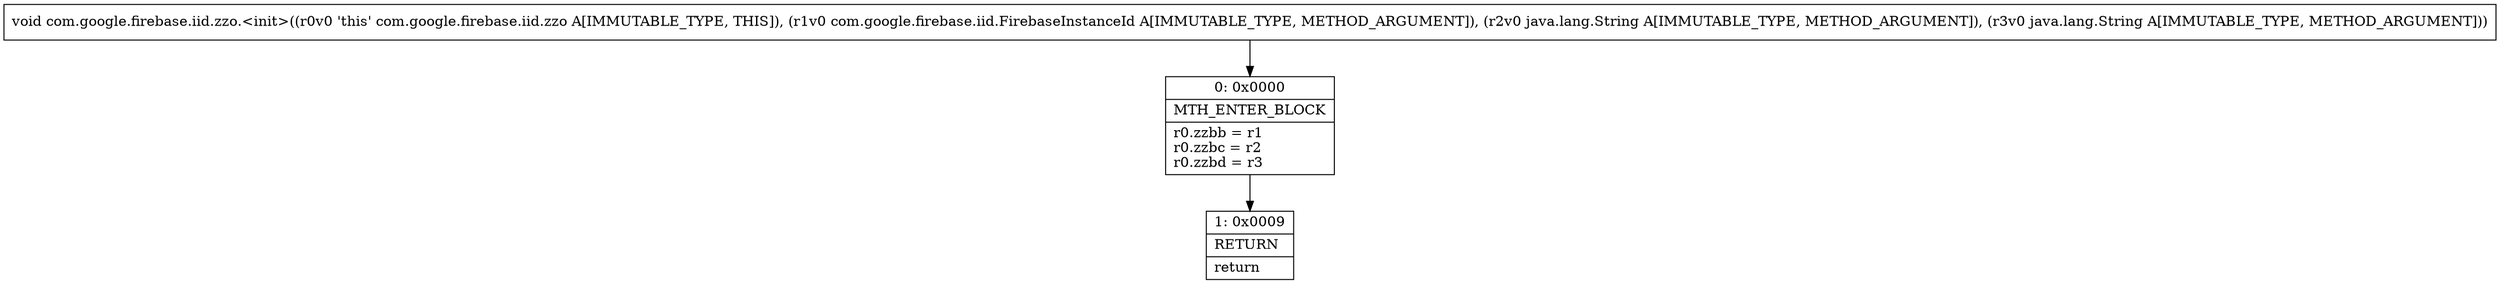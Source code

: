digraph "CFG forcom.google.firebase.iid.zzo.\<init\>(Lcom\/google\/firebase\/iid\/FirebaseInstanceId;Ljava\/lang\/String;Ljava\/lang\/String;)V" {
Node_0 [shape=record,label="{0\:\ 0x0000|MTH_ENTER_BLOCK\l|r0.zzbb = r1\lr0.zzbc = r2\lr0.zzbd = r3\l}"];
Node_1 [shape=record,label="{1\:\ 0x0009|RETURN\l|return\l}"];
MethodNode[shape=record,label="{void com.google.firebase.iid.zzo.\<init\>((r0v0 'this' com.google.firebase.iid.zzo A[IMMUTABLE_TYPE, THIS]), (r1v0 com.google.firebase.iid.FirebaseInstanceId A[IMMUTABLE_TYPE, METHOD_ARGUMENT]), (r2v0 java.lang.String A[IMMUTABLE_TYPE, METHOD_ARGUMENT]), (r3v0 java.lang.String A[IMMUTABLE_TYPE, METHOD_ARGUMENT])) }"];
MethodNode -> Node_0;
Node_0 -> Node_1;
}

